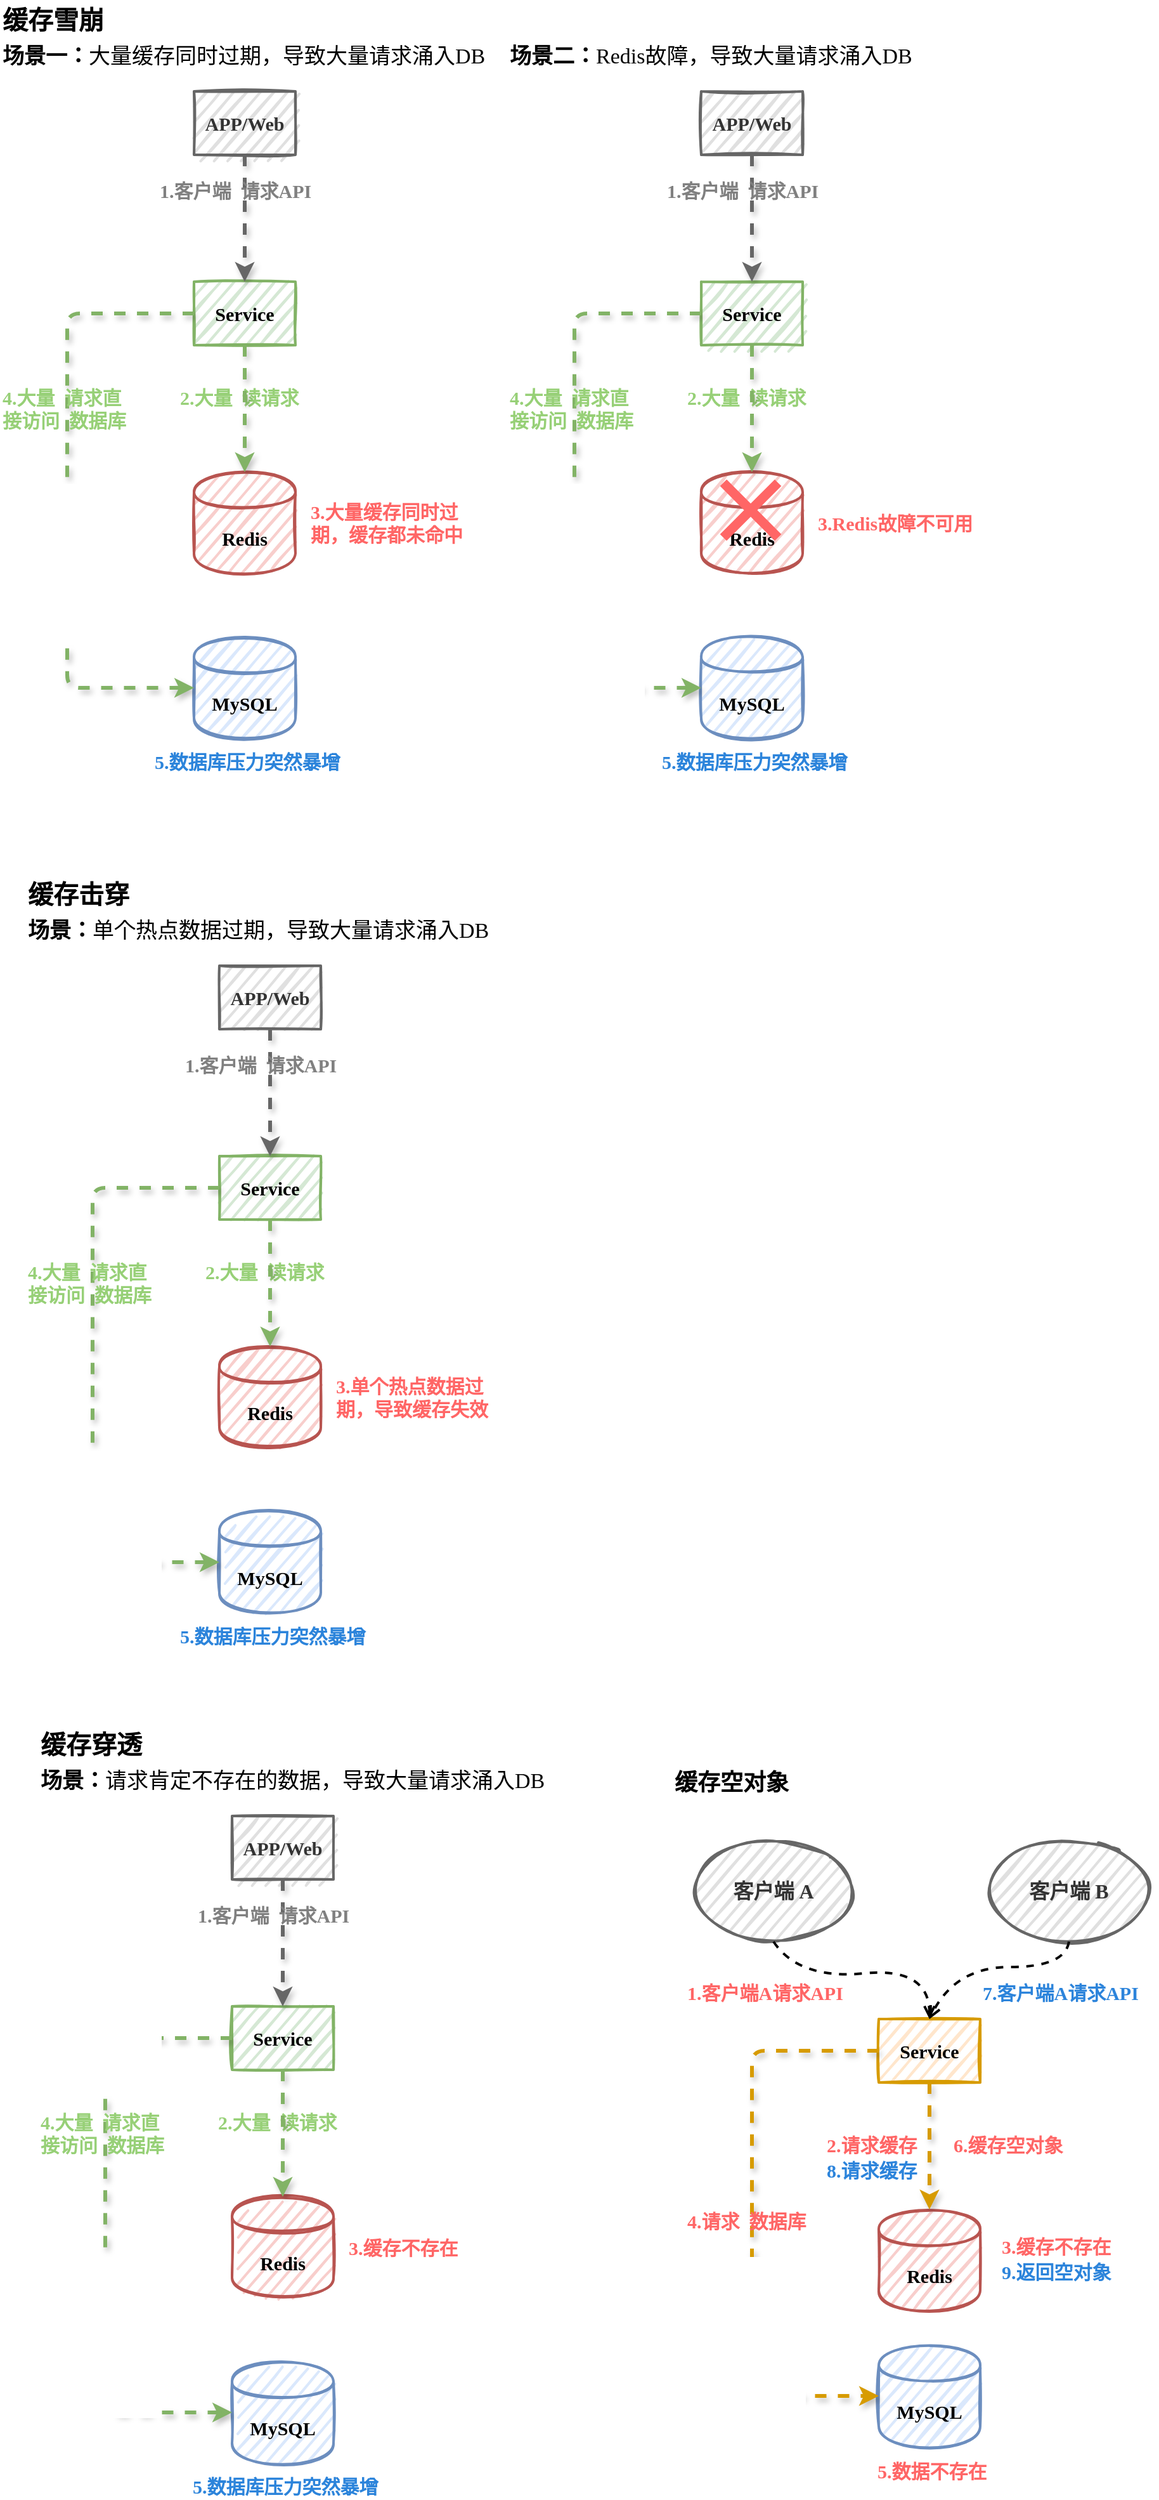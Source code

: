 <mxfile version="13.9.9" type="device"><diagram id="j3meHKC-r8wAE-S3m5lt" name="第 1 页"><mxGraphModel dx="1422" dy="822" grid="1" gridSize="10" guides="1" tooltips="1" connect="1" arrows="1" fold="1" page="1" pageScale="1" pageWidth="827" pageHeight="1169" math="0" shadow="0"><root><mxCell id="0"/><mxCell id="1" parent="0"/><mxCell id="HryZ3epUiU2jBsp27ka7-1" value="" style="group" parent="1" vertex="1" connectable="0"><mxGeometry x="30" y="40" width="773" height="610" as="geometry"/></mxCell><mxCell id="HryZ3epUiU2jBsp27ka7-2" value="&lt;b&gt;Service&lt;/b&gt;" style="whiteSpace=wrap;html=1;fontFamily=Comic Sans MS;fontSize=15;strokeWidth=2;fillColor=#d5e8d4;sketch=1;fillWeight=2;hachureGap=8;fillStyle=auto;strokeColor=#82b366;" parent="HryZ3epUiU2jBsp27ka7-1" vertex="1"><mxGeometry x="153" y="222" width="80" height="50" as="geometry"/></mxCell><mxCell id="HryZ3epUiU2jBsp27ka7-3" value="&lt;b&gt;Redis&lt;/b&gt;" style="shape=cylinder;whiteSpace=wrap;html=1;boundedLbl=1;backgroundOutline=1;fontFamily=Comic Sans MS;fontSize=15;strokeColor=#b85450;strokeWidth=2;fillColor=#f8cecc;sketch=1;fillWeight=2;hachureGap=8;fillStyle=auto;" parent="HryZ3epUiU2jBsp27ka7-1" vertex="1"><mxGeometry x="153" y="372" width="80" height="80" as="geometry"/></mxCell><mxCell id="HryZ3epUiU2jBsp27ka7-4" value="&lt;b&gt;MySQL&lt;/b&gt;" style="shape=cylinder;whiteSpace=wrap;html=1;boundedLbl=1;backgroundOutline=1;fontFamily=Comic Sans MS;fontSize=15;strokeColor=#6c8ebf;strokeWidth=2;fillColor=#dae8fc;sketch=1;fillWeight=2;hachureGap=8;fillStyle=auto;" parent="HryZ3epUiU2jBsp27ka7-1" vertex="1"><mxGeometry x="153" y="502" width="80" height="80" as="geometry"/></mxCell><mxCell id="HryZ3epUiU2jBsp27ka7-5" value="" style="edgeStyle=elbowEdgeStyle;elbow=horizontal;endArrow=classic;html=1;shadow=1;dashed=1;strokeWidth=3;fontFamily=Comic Sans MS;fontSize=15;fontColor=#B5739D;exitX=0;exitY=0.5;exitDx=0;exitDy=0;entryX=0;entryY=0.5;entryDx=0;entryDy=0;fillColor=#d5e8d4;strokeColor=#82b366;" parent="HryZ3epUiU2jBsp27ka7-1" source="HryZ3epUiU2jBsp27ka7-2" target="HryZ3epUiU2jBsp27ka7-4" edge="1"><mxGeometry width="50" height="50" relative="1" as="geometry"><mxPoint x="-67" y="422" as="sourcePoint"/><mxPoint x="153" y="542" as="targetPoint"/><Array as="points"><mxPoint x="53" y="402"/></Array></mxGeometry></mxCell><mxCell id="HryZ3epUiU2jBsp27ka7-6" value="3.大量缓存同时过&lt;br&gt;期，缓存都未命中" style="text;html=1;align=left;verticalAlign=middle;resizable=0;points=[];autosize=1;fontSize=15;fontFamily=Comic Sans MS;fontStyle=1;rotation=0;fontColor=#FF6666;" parent="HryZ3epUiU2jBsp27ka7-1" vertex="1"><mxGeometry x="243" y="392" width="140" height="40" as="geometry"/></mxCell><mxCell id="HryZ3epUiU2jBsp27ka7-7" value="4.大量&amp;nbsp; 请求直&lt;br&gt;接访问&amp;nbsp; 数据库" style="text;html=1;align=left;verticalAlign=middle;resizable=0;points=[];autosize=1;fontSize=15;fontFamily=Comic Sans MS;fontStyle=1;rotation=0;fontColor=#97D077;" parent="HryZ3epUiU2jBsp27ka7-1" vertex="1"><mxGeometry y="302" width="120" height="40" as="geometry"/></mxCell><mxCell id="HryZ3epUiU2jBsp27ka7-8" value="&lt;b&gt;APP/Web&lt;/b&gt;" style="whiteSpace=wrap;html=1;fontFamily=Comic Sans MS;fontSize=15;strokeWidth=2;sketch=1;fillWeight=2;hachureGap=8;fillStyle=auto;strokeColor=#666666;fontColor=#333333;fillColor=#E0E0E0;" parent="HryZ3epUiU2jBsp27ka7-1" vertex="1"><mxGeometry x="153" y="72" width="80" height="50" as="geometry"/></mxCell><mxCell id="HryZ3epUiU2jBsp27ka7-9" value="" style="endArrow=classic;html=1;shadow=1;dashed=1;strokeWidth=3;fontFamily=Comic Sans MS;fontSize=15;fontColor=#000000;exitX=0.5;exitY=1;exitDx=0;exitDy=0;entryX=0.5;entryY=0;entryDx=0;entryDy=0;fillColor=#f5f5f5;strokeColor=#666666;" parent="HryZ3epUiU2jBsp27ka7-1" source="HryZ3epUiU2jBsp27ka7-8" target="HryZ3epUiU2jBsp27ka7-2" edge="1"><mxGeometry width="50" height="50" relative="1" as="geometry"><mxPoint x="-67" y="452" as="sourcePoint"/><mxPoint x="-17" y="402" as="targetPoint"/></mxGeometry></mxCell><mxCell id="HryZ3epUiU2jBsp27ka7-10" value="1.客户端&amp;nbsp; 请求API" style="text;html=1;align=left;verticalAlign=middle;resizable=0;points=[];autosize=1;fontSize=15;fontFamily=Comic Sans MS;fontStyle=1;rotation=0;fontColor=#808080;" parent="HryZ3epUiU2jBsp27ka7-1" vertex="1"><mxGeometry x="124" y="140" width="150" height="20" as="geometry"/></mxCell><mxCell id="HryZ3epUiU2jBsp27ka7-11" value="缓存雪崩" style="text;html=1;align=left;verticalAlign=middle;resizable=0;points=[];autosize=1;fontSize=20;fontFamily=Comic Sans MS;fontStyle=1;rotation=0;" parent="HryZ3epUiU2jBsp27ka7-1" vertex="1"><mxGeometry width="100" height="30" as="geometry"/></mxCell><mxCell id="HryZ3epUiU2jBsp27ka7-12" value="&lt;span style=&quot;font-weight: 700 ; font-size: 17px&quot;&gt;场景一：&lt;/span&gt;&lt;span style=&quot;font-size: 17px&quot;&gt;大量缓存同时过期，导致大量请求涌入DB&lt;/span&gt;" style="text;html=1;align=left;verticalAlign=middle;resizable=0;points=[];autosize=1;fontSize=17;fontFamily=Comic Sans MS;fontColor=#000000;" parent="HryZ3epUiU2jBsp27ka7-1" vertex="1"><mxGeometry y="30" width="400" height="30" as="geometry"/></mxCell><mxCell id="HryZ3epUiU2jBsp27ka7-13" value="5.数据库压力突然暴增" style="text;html=1;align=left;verticalAlign=middle;resizable=0;points=[];autosize=1;fontSize=15;fontFamily=Comic Sans MS;fontStyle=1;rotation=0;fontColor=#2C84DB;" parent="HryZ3epUiU2jBsp27ka7-1" vertex="1"><mxGeometry x="120" y="590" width="170" height="20" as="geometry"/></mxCell><mxCell id="HryZ3epUiU2jBsp27ka7-14" value="2.大量&amp;nbsp; 读请求" style="text;html=1;align=left;verticalAlign=middle;resizable=0;points=[];autosize=1;fontSize=15;fontFamily=Comic Sans MS;fontStyle=1;rotation=0;fontColor=#97D077;" parent="HryZ3epUiU2jBsp27ka7-1" vertex="1"><mxGeometry x="140" y="303" width="120" height="20" as="geometry"/></mxCell><mxCell id="HryZ3epUiU2jBsp27ka7-15" value="" style="endArrow=classic;html=1;shadow=1;dashed=1;strokeWidth=3;fontFamily=Comic Sans MS;fontSize=15;fontColor=#B5739D;entryX=0.5;entryY=0;entryDx=0;entryDy=0;exitX=0.5;exitY=1;exitDx=0;exitDy=0;fillColor=#d5e8d4;strokeColor=#82b366;" parent="HryZ3epUiU2jBsp27ka7-1" source="HryZ3epUiU2jBsp27ka7-2" target="HryZ3epUiU2jBsp27ka7-3" edge="1"><mxGeometry width="50" height="50" relative="1" as="geometry"><mxPoint x="193" y="272" as="sourcePoint"/><mxPoint x="193" y="372" as="targetPoint"/></mxGeometry></mxCell><mxCell id="HryZ3epUiU2jBsp27ka7-16" value="&lt;b&gt;Service&lt;/b&gt;" style="whiteSpace=wrap;html=1;fontFamily=Comic Sans MS;fontSize=15;strokeWidth=2;fillColor=#d5e8d4;sketch=1;fillWeight=2;hachureGap=8;fillStyle=auto;strokeColor=#82b366;" parent="HryZ3epUiU2jBsp27ka7-1" vertex="1"><mxGeometry x="553" y="222" width="80" height="50" as="geometry"/></mxCell><mxCell id="HryZ3epUiU2jBsp27ka7-17" value="&lt;b&gt;Redis&lt;/b&gt;" style="shape=cylinder;whiteSpace=wrap;html=1;boundedLbl=1;backgroundOutline=1;fontFamily=Comic Sans MS;fontSize=15;strokeColor=#b85450;strokeWidth=2;fillColor=#f8cecc;sketch=1;fillWeight=2;hachureGap=8;fillStyle=auto;" parent="HryZ3epUiU2jBsp27ka7-1" vertex="1"><mxGeometry x="553" y="372" width="80" height="80" as="geometry"/></mxCell><mxCell id="HryZ3epUiU2jBsp27ka7-18" value="&lt;b&gt;MySQL&lt;/b&gt;" style="shape=cylinder;whiteSpace=wrap;html=1;boundedLbl=1;backgroundOutline=1;fontFamily=Comic Sans MS;fontSize=15;strokeColor=#6c8ebf;strokeWidth=2;fillColor=#dae8fc;sketch=1;fillWeight=2;hachureGap=8;fillStyle=auto;" parent="HryZ3epUiU2jBsp27ka7-1" vertex="1"><mxGeometry x="553" y="502" width="80" height="80" as="geometry"/></mxCell><mxCell id="HryZ3epUiU2jBsp27ka7-19" value="" style="edgeStyle=elbowEdgeStyle;elbow=horizontal;endArrow=classic;html=1;shadow=1;dashed=1;strokeWidth=3;fontFamily=Comic Sans MS;fontSize=15;fontColor=#B5739D;exitX=0;exitY=0.5;exitDx=0;exitDy=0;entryX=0;entryY=0.5;entryDx=0;entryDy=0;fillColor=#d5e8d4;strokeColor=#82b366;" parent="HryZ3epUiU2jBsp27ka7-1" source="HryZ3epUiU2jBsp27ka7-16" target="HryZ3epUiU2jBsp27ka7-18" edge="1"><mxGeometry width="50" height="50" relative="1" as="geometry"><mxPoint x="333" y="422" as="sourcePoint"/><mxPoint x="553" y="542" as="targetPoint"/><Array as="points"><mxPoint x="453" y="402"/></Array></mxGeometry></mxCell><mxCell id="HryZ3epUiU2jBsp27ka7-20" value="3.Redis故障不可用" style="text;html=1;align=left;verticalAlign=middle;resizable=0;points=[];autosize=1;fontSize=15;fontFamily=Comic Sans MS;fontStyle=1;rotation=0;fontColor=#FF6666;" parent="HryZ3epUiU2jBsp27ka7-1" vertex="1"><mxGeometry x="643" y="402" width="140" height="20" as="geometry"/></mxCell><mxCell id="HryZ3epUiU2jBsp27ka7-21" value="4.大量&amp;nbsp; 请求直&lt;br&gt;接访问&amp;nbsp; 数据库" style="text;html=1;align=left;verticalAlign=middle;resizable=0;points=[];autosize=1;fontSize=15;fontFamily=Comic Sans MS;fontStyle=1;rotation=0;fontColor=#97D077;" parent="HryZ3epUiU2jBsp27ka7-1" vertex="1"><mxGeometry x="400" y="302" width="120" height="40" as="geometry"/></mxCell><mxCell id="HryZ3epUiU2jBsp27ka7-22" value="&lt;b&gt;APP/Web&lt;/b&gt;" style="whiteSpace=wrap;html=1;fontFamily=Comic Sans MS;fontSize=15;strokeWidth=2;sketch=1;fillWeight=2;hachureGap=8;fillStyle=auto;strokeColor=#666666;fontColor=#333333;fillColor=#E0E0E0;" parent="HryZ3epUiU2jBsp27ka7-1" vertex="1"><mxGeometry x="553" y="72" width="80" height="50" as="geometry"/></mxCell><mxCell id="HryZ3epUiU2jBsp27ka7-23" value="" style="endArrow=classic;html=1;shadow=1;dashed=1;strokeWidth=3;fontFamily=Comic Sans MS;fontSize=15;fontColor=#000000;exitX=0.5;exitY=1;exitDx=0;exitDy=0;entryX=0.5;entryY=0;entryDx=0;entryDy=0;fillColor=#f5f5f5;strokeColor=#666666;" parent="HryZ3epUiU2jBsp27ka7-1" source="HryZ3epUiU2jBsp27ka7-22" target="HryZ3epUiU2jBsp27ka7-16" edge="1"><mxGeometry width="50" height="50" relative="1" as="geometry"><mxPoint x="333" y="452" as="sourcePoint"/><mxPoint x="383" y="402" as="targetPoint"/></mxGeometry></mxCell><mxCell id="HryZ3epUiU2jBsp27ka7-24" value="1.客户端&amp;nbsp; 请求API" style="text;html=1;align=left;verticalAlign=middle;resizable=0;points=[];autosize=1;fontSize=15;fontFamily=Comic Sans MS;fontStyle=1;rotation=0;fontColor=#808080;" parent="HryZ3epUiU2jBsp27ka7-1" vertex="1"><mxGeometry x="524" y="140" width="150" height="20" as="geometry"/></mxCell><mxCell id="HryZ3epUiU2jBsp27ka7-25" value="&lt;span style=&quot;font-weight: 700 ; font-size: 17px&quot;&gt;场景二：&lt;/span&gt;&lt;span style=&quot;font-size: 17px&quot;&gt;Redis故障，导致大量请求涌入DB&lt;/span&gt;" style="text;html=1;align=left;verticalAlign=middle;resizable=0;points=[];autosize=1;fontSize=17;fontFamily=Comic Sans MS;fontColor=#000000;" parent="HryZ3epUiU2jBsp27ka7-1" vertex="1"><mxGeometry x="400" y="30" width="340" height="30" as="geometry"/></mxCell><mxCell id="HryZ3epUiU2jBsp27ka7-26" value="5.数据库压力突然暴增" style="text;html=1;align=left;verticalAlign=middle;resizable=0;points=[];autosize=1;fontSize=15;fontFamily=Comic Sans MS;fontStyle=1;rotation=0;fontColor=#2C84DB;" parent="HryZ3epUiU2jBsp27ka7-1" vertex="1"><mxGeometry x="520" y="590" width="170" height="20" as="geometry"/></mxCell><mxCell id="HryZ3epUiU2jBsp27ka7-27" value="2.大量&amp;nbsp; 读请求" style="text;html=1;align=left;verticalAlign=middle;resizable=0;points=[];autosize=1;fontSize=15;fontFamily=Comic Sans MS;fontStyle=1;rotation=0;fontColor=#97D077;" parent="HryZ3epUiU2jBsp27ka7-1" vertex="1"><mxGeometry x="540" y="303" width="120" height="20" as="geometry"/></mxCell><mxCell id="HryZ3epUiU2jBsp27ka7-28" value="" style="endArrow=classic;html=1;shadow=1;dashed=1;strokeWidth=3;fontFamily=Comic Sans MS;fontSize=15;fontColor=#B5739D;entryX=0.5;entryY=0;entryDx=0;entryDy=0;exitX=0.5;exitY=1;exitDx=0;exitDy=0;fillColor=#d5e8d4;strokeColor=#82b366;" parent="HryZ3epUiU2jBsp27ka7-1" source="HryZ3epUiU2jBsp27ka7-16" target="HryZ3epUiU2jBsp27ka7-17" edge="1"><mxGeometry width="50" height="50" relative="1" as="geometry"><mxPoint x="593" y="272" as="sourcePoint"/><mxPoint x="593" y="372" as="targetPoint"/></mxGeometry></mxCell><mxCell id="HryZ3epUiU2jBsp27ka7-29" value="" style="shape=cross;whiteSpace=wrap;html=1;labelBackgroundColor=none;fontFamily=Comic Sans MS;fontSize=17;align=left;rotation=45;size=0.106;fillColor=#FF6666;strokeColor=#FF6666;" parent="HryZ3epUiU2jBsp27ka7-1" vertex="1"><mxGeometry x="562" y="372" width="60" height="60" as="geometry"/></mxCell><mxCell id="HryZ3epUiU2jBsp27ka7-30" value="" style="group" parent="1" vertex="1" connectable="0"><mxGeometry x="60" y="1399" width="490" height="610" as="geometry"/></mxCell><mxCell id="HryZ3epUiU2jBsp27ka7-31" value="&lt;b&gt;Service&lt;/b&gt;" style="whiteSpace=wrap;html=1;fontFamily=Comic Sans MS;fontSize=15;strokeWidth=2;fillColor=#d5e8d4;sketch=1;fillWeight=2;hachureGap=8;fillStyle=auto;strokeColor=#82b366;" parent="HryZ3epUiU2jBsp27ka7-30" vertex="1"><mxGeometry x="153" y="222" width="80" height="50" as="geometry"/></mxCell><mxCell id="HryZ3epUiU2jBsp27ka7-32" value="&lt;b&gt;Redis&lt;/b&gt;" style="shape=cylinder;whiteSpace=wrap;html=1;boundedLbl=1;backgroundOutline=1;fontFamily=Comic Sans MS;fontSize=15;strokeColor=#b85450;strokeWidth=2;fillColor=#f8cecc;sketch=1;fillWeight=2;hachureGap=8;fillStyle=auto;" parent="HryZ3epUiU2jBsp27ka7-30" vertex="1"><mxGeometry x="153" y="372" width="80" height="80" as="geometry"/></mxCell><mxCell id="HryZ3epUiU2jBsp27ka7-33" value="&lt;b&gt;MySQL&lt;/b&gt;" style="shape=cylinder;whiteSpace=wrap;html=1;boundedLbl=1;backgroundOutline=1;fontFamily=Comic Sans MS;fontSize=15;strokeColor=#6c8ebf;strokeWidth=2;fillColor=#dae8fc;sketch=1;fillWeight=2;hachureGap=8;fillStyle=auto;" parent="HryZ3epUiU2jBsp27ka7-30" vertex="1"><mxGeometry x="153" y="502" width="80" height="80" as="geometry"/></mxCell><mxCell id="HryZ3epUiU2jBsp27ka7-34" value="" style="edgeStyle=elbowEdgeStyle;elbow=horizontal;endArrow=classic;html=1;shadow=1;dashed=1;strokeWidth=3;fontFamily=Comic Sans MS;fontSize=15;fontColor=#B5739D;exitX=0;exitY=0.5;exitDx=0;exitDy=0;entryX=0;entryY=0.5;entryDx=0;entryDy=0;fillColor=#d5e8d4;strokeColor=#82b366;" parent="HryZ3epUiU2jBsp27ka7-30" source="HryZ3epUiU2jBsp27ka7-31" target="HryZ3epUiU2jBsp27ka7-33" edge="1"><mxGeometry width="50" height="50" relative="1" as="geometry"><mxPoint x="-734" y="382" as="sourcePoint"/><mxPoint x="-514" y="502" as="targetPoint"/><Array as="points"><mxPoint x="53" y="402"/></Array></mxGeometry></mxCell><mxCell id="HryZ3epUiU2jBsp27ka7-35" value="3.缓存不存在" style="text;html=1;align=left;verticalAlign=middle;resizable=0;points=[];autosize=1;fontSize=15;fontFamily=Comic Sans MS;fontStyle=1;rotation=0;fontColor=#FF6666;" parent="HryZ3epUiU2jBsp27ka7-30" vertex="1"><mxGeometry x="243" y="402" width="110" height="20" as="geometry"/></mxCell><mxCell id="HryZ3epUiU2jBsp27ka7-36" value="4.大量&amp;nbsp; 请求直&lt;br&gt;接访问&amp;nbsp; 数据库" style="text;html=1;align=left;verticalAlign=middle;resizable=0;points=[];autosize=1;fontSize=15;fontFamily=Comic Sans MS;fontStyle=1;rotation=0;fontColor=#97D077;" parent="HryZ3epUiU2jBsp27ka7-30" vertex="1"><mxGeometry y="302" width="120" height="40" as="geometry"/></mxCell><mxCell id="HryZ3epUiU2jBsp27ka7-37" value="&lt;b&gt;APP/Web&lt;/b&gt;" style="whiteSpace=wrap;html=1;fontFamily=Comic Sans MS;fontSize=15;strokeWidth=2;sketch=1;fillWeight=2;hachureGap=8;fillStyle=auto;strokeColor=#666666;fontColor=#333333;fillColor=#E0E0E0;" parent="HryZ3epUiU2jBsp27ka7-30" vertex="1"><mxGeometry x="153" y="72" width="80" height="50" as="geometry"/></mxCell><mxCell id="HryZ3epUiU2jBsp27ka7-38" value="" style="endArrow=classic;html=1;shadow=1;dashed=1;strokeWidth=3;fontFamily=Comic Sans MS;fontSize=15;fontColor=#000000;exitX=0.5;exitY=1;exitDx=0;exitDy=0;entryX=0.5;entryY=0;entryDx=0;entryDy=0;fillColor=#f5f5f5;strokeColor=#666666;" parent="HryZ3epUiU2jBsp27ka7-30" source="HryZ3epUiU2jBsp27ka7-37" target="HryZ3epUiU2jBsp27ka7-31" edge="1"><mxGeometry width="50" height="50" relative="1" as="geometry"><mxPoint x="-734" y="412" as="sourcePoint"/><mxPoint x="-684" y="362" as="targetPoint"/></mxGeometry></mxCell><mxCell id="HryZ3epUiU2jBsp27ka7-39" value="1.客户端&amp;nbsp; 请求API" style="text;html=1;align=left;verticalAlign=middle;resizable=0;points=[];autosize=1;fontSize=15;fontFamily=Comic Sans MS;fontStyle=1;rotation=0;fontColor=#808080;" parent="HryZ3epUiU2jBsp27ka7-30" vertex="1"><mxGeometry x="124" y="140" width="150" height="20" as="geometry"/></mxCell><mxCell id="HryZ3epUiU2jBsp27ka7-40" value="&lt;span style=&quot;font-weight: 700 ; font-size: 17px&quot;&gt;场景：&lt;/span&gt;&lt;span style=&quot;font-size: 17px&quot;&gt;请求肯定不存在的数据，导致大量请求涌入DB&lt;/span&gt;" style="text;html=1;align=left;verticalAlign=middle;resizable=0;points=[];autosize=1;fontSize=17;fontFamily=Comic Sans MS;fontColor=#000000;" parent="HryZ3epUiU2jBsp27ka7-30" vertex="1"><mxGeometry y="30" width="410" height="30" as="geometry"/></mxCell><mxCell id="HryZ3epUiU2jBsp27ka7-41" value="5.数据库压力突然暴增" style="text;html=1;align=left;verticalAlign=middle;resizable=0;points=[];autosize=1;fontSize=15;fontFamily=Comic Sans MS;fontStyle=1;rotation=0;fontColor=#2C84DB;" parent="HryZ3epUiU2jBsp27ka7-30" vertex="1"><mxGeometry x="120" y="590" width="170" height="20" as="geometry"/></mxCell><mxCell id="HryZ3epUiU2jBsp27ka7-42" value="2.大量&amp;nbsp; 读请求" style="text;html=1;align=left;verticalAlign=middle;resizable=0;points=[];autosize=1;fontSize=15;fontFamily=Comic Sans MS;fontStyle=1;rotation=0;fontColor=#97D077;" parent="HryZ3epUiU2jBsp27ka7-30" vertex="1"><mxGeometry x="140" y="303" width="120" height="20" as="geometry"/></mxCell><mxCell id="HryZ3epUiU2jBsp27ka7-43" value="" style="endArrow=classic;html=1;shadow=1;dashed=1;strokeWidth=3;fontFamily=Comic Sans MS;fontSize=15;fontColor=#B5739D;entryX=0.5;entryY=0;entryDx=0;entryDy=0;exitX=0.5;exitY=1;exitDx=0;exitDy=0;fillColor=#d5e8d4;strokeColor=#82b366;" parent="HryZ3epUiU2jBsp27ka7-30" source="HryZ3epUiU2jBsp27ka7-31" target="HryZ3epUiU2jBsp27ka7-32" edge="1"><mxGeometry width="50" height="50" relative="1" as="geometry"><mxPoint x="-474" y="232" as="sourcePoint"/><mxPoint x="-474" y="332" as="targetPoint"/></mxGeometry></mxCell><mxCell id="HryZ3epUiU2jBsp27ka7-44" value="缓存穿透" style="text;html=1;align=left;verticalAlign=middle;resizable=0;points=[];autosize=1;fontSize=20;fontFamily=Comic Sans MS;fontStyle=1;rotation=0;" parent="HryZ3epUiU2jBsp27ka7-30" vertex="1"><mxGeometry width="100" height="30" as="geometry"/></mxCell><mxCell id="HryZ3epUiU2jBsp27ka7-45" value="" style="group" parent="1" vertex="1" connectable="0"><mxGeometry x="50" y="729" width="383" height="610" as="geometry"/></mxCell><mxCell id="HryZ3epUiU2jBsp27ka7-46" value="&lt;b&gt;Service&lt;/b&gt;" style="whiteSpace=wrap;html=1;fontFamily=Comic Sans MS;fontSize=15;strokeWidth=2;fillColor=#d5e8d4;sketch=1;fillWeight=2;hachureGap=8;fillStyle=auto;strokeColor=#82b366;" parent="HryZ3epUiU2jBsp27ka7-45" vertex="1"><mxGeometry x="153" y="222" width="80" height="50" as="geometry"/></mxCell><mxCell id="HryZ3epUiU2jBsp27ka7-47" value="&lt;b&gt;Redis&lt;/b&gt;" style="shape=cylinder;whiteSpace=wrap;html=1;boundedLbl=1;backgroundOutline=1;fontFamily=Comic Sans MS;fontSize=15;strokeColor=#b85450;strokeWidth=2;fillColor=#f8cecc;sketch=1;fillWeight=2;hachureGap=8;fillStyle=auto;" parent="HryZ3epUiU2jBsp27ka7-45" vertex="1"><mxGeometry x="153" y="372" width="80" height="80" as="geometry"/></mxCell><mxCell id="HryZ3epUiU2jBsp27ka7-48" value="&lt;b&gt;MySQL&lt;/b&gt;" style="shape=cylinder;whiteSpace=wrap;html=1;boundedLbl=1;backgroundOutline=1;fontFamily=Comic Sans MS;fontSize=15;strokeColor=#6c8ebf;strokeWidth=2;fillColor=#dae8fc;sketch=1;fillWeight=2;hachureGap=8;fillStyle=auto;" parent="HryZ3epUiU2jBsp27ka7-45" vertex="1"><mxGeometry x="153" y="502" width="80" height="80" as="geometry"/></mxCell><mxCell id="HryZ3epUiU2jBsp27ka7-49" value="" style="edgeStyle=elbowEdgeStyle;elbow=horizontal;endArrow=classic;html=1;shadow=1;dashed=1;strokeWidth=3;fontFamily=Comic Sans MS;fontSize=15;fontColor=#B5739D;exitX=0;exitY=0.5;exitDx=0;exitDy=0;entryX=0;entryY=0.5;entryDx=0;entryDy=0;fillColor=#d5e8d4;strokeColor=#82b366;" parent="HryZ3epUiU2jBsp27ka7-45" source="HryZ3epUiU2jBsp27ka7-46" target="HryZ3epUiU2jBsp27ka7-48" edge="1"><mxGeometry width="50" height="50" relative="1" as="geometry"><mxPoint x="-734" y="382" as="sourcePoint"/><mxPoint x="-514" y="502" as="targetPoint"/><Array as="points"><mxPoint x="53" y="402"/></Array></mxGeometry></mxCell><mxCell id="HryZ3epUiU2jBsp27ka7-50" value="3.单个热点数据过&lt;br&gt;期，导致缓存失效" style="text;html=1;align=left;verticalAlign=middle;resizable=0;points=[];autosize=1;fontSize=15;fontFamily=Comic Sans MS;fontStyle=1;rotation=0;fontColor=#FF6666;" parent="HryZ3epUiU2jBsp27ka7-45" vertex="1"><mxGeometry x="243" y="392" width="140" height="40" as="geometry"/></mxCell><mxCell id="HryZ3epUiU2jBsp27ka7-51" value="4.大量&amp;nbsp; 请求直&lt;br&gt;接访问&amp;nbsp; 数据库" style="text;html=1;align=left;verticalAlign=middle;resizable=0;points=[];autosize=1;fontSize=15;fontFamily=Comic Sans MS;fontStyle=1;rotation=0;fontColor=#97D077;" parent="HryZ3epUiU2jBsp27ka7-45" vertex="1"><mxGeometry y="302" width="120" height="40" as="geometry"/></mxCell><mxCell id="HryZ3epUiU2jBsp27ka7-52" value="&lt;b&gt;APP/Web&lt;/b&gt;" style="whiteSpace=wrap;html=1;fontFamily=Comic Sans MS;fontSize=15;strokeWidth=2;sketch=1;fillWeight=2;hachureGap=8;fillStyle=auto;strokeColor=#666666;fontColor=#333333;fillColor=#E0E0E0;" parent="HryZ3epUiU2jBsp27ka7-45" vertex="1"><mxGeometry x="153" y="72" width="80" height="50" as="geometry"/></mxCell><mxCell id="HryZ3epUiU2jBsp27ka7-53" value="" style="endArrow=classic;html=1;shadow=1;dashed=1;strokeWidth=3;fontFamily=Comic Sans MS;fontSize=15;fontColor=#000000;exitX=0.5;exitY=1;exitDx=0;exitDy=0;entryX=0.5;entryY=0;entryDx=0;entryDy=0;fillColor=#f5f5f5;strokeColor=#666666;" parent="HryZ3epUiU2jBsp27ka7-45" source="HryZ3epUiU2jBsp27ka7-52" target="HryZ3epUiU2jBsp27ka7-46" edge="1"><mxGeometry width="50" height="50" relative="1" as="geometry"><mxPoint x="-734" y="412" as="sourcePoint"/><mxPoint x="-684" y="362" as="targetPoint"/></mxGeometry></mxCell><mxCell id="HryZ3epUiU2jBsp27ka7-54" value="1.客户端&amp;nbsp; 请求API" style="text;html=1;align=left;verticalAlign=middle;resizable=0;points=[];autosize=1;fontSize=15;fontFamily=Comic Sans MS;fontStyle=1;rotation=0;fontColor=#808080;" parent="HryZ3epUiU2jBsp27ka7-45" vertex="1"><mxGeometry x="124" y="140" width="150" height="20" as="geometry"/></mxCell><mxCell id="HryZ3epUiU2jBsp27ka7-55" value="&lt;span style=&quot;font-weight: 700 ; font-size: 17px&quot;&gt;场景：&lt;/span&gt;&lt;span style=&quot;font-size: 17px&quot;&gt;单个热点数据过期，导致大量请求涌入DB&lt;/span&gt;" style="text;html=1;align=left;verticalAlign=middle;resizable=0;points=[];autosize=1;fontSize=17;fontFamily=Comic Sans MS;fontColor=#000000;" parent="HryZ3epUiU2jBsp27ka7-45" vertex="1"><mxGeometry y="30" width="380" height="30" as="geometry"/></mxCell><mxCell id="HryZ3epUiU2jBsp27ka7-56" value="5.数据库压力突然暴增" style="text;html=1;align=left;verticalAlign=middle;resizable=0;points=[];autosize=1;fontSize=15;fontFamily=Comic Sans MS;fontStyle=1;rotation=0;fontColor=#2C84DB;" parent="HryZ3epUiU2jBsp27ka7-45" vertex="1"><mxGeometry x="120" y="590" width="170" height="20" as="geometry"/></mxCell><mxCell id="HryZ3epUiU2jBsp27ka7-57" value="2.大量&amp;nbsp; 读请求" style="text;html=1;align=left;verticalAlign=middle;resizable=0;points=[];autosize=1;fontSize=15;fontFamily=Comic Sans MS;fontStyle=1;rotation=0;fontColor=#97D077;" parent="HryZ3epUiU2jBsp27ka7-45" vertex="1"><mxGeometry x="140" y="303" width="120" height="20" as="geometry"/></mxCell><mxCell id="HryZ3epUiU2jBsp27ka7-58" value="" style="endArrow=classic;html=1;shadow=1;dashed=1;strokeWidth=3;fontFamily=Comic Sans MS;fontSize=15;fontColor=#B5739D;entryX=0.5;entryY=0;entryDx=0;entryDy=0;exitX=0.5;exitY=1;exitDx=0;exitDy=0;fillColor=#d5e8d4;strokeColor=#82b366;" parent="HryZ3epUiU2jBsp27ka7-45" source="HryZ3epUiU2jBsp27ka7-46" target="HryZ3epUiU2jBsp27ka7-47" edge="1"><mxGeometry width="50" height="50" relative="1" as="geometry"><mxPoint x="-474" y="232" as="sourcePoint"/><mxPoint x="-474" y="332" as="targetPoint"/></mxGeometry></mxCell><mxCell id="HryZ3epUiU2jBsp27ka7-59" value="缓存击穿" style="text;html=1;align=left;verticalAlign=middle;resizable=0;points=[];autosize=1;fontSize=20;fontFamily=Comic Sans MS;fontStyle=1;rotation=0;" parent="HryZ3epUiU2jBsp27ka7-45" vertex="1"><mxGeometry width="100" height="30" as="geometry"/></mxCell><mxCell id="_T_S8NzXjpMowVzpIT1f-13" value="&lt;b&gt;&lt;font style=&quot;font-size: 16px&quot;&gt;客户端 A&lt;/font&gt;&lt;/b&gt;" style="ellipse;whiteSpace=wrap;html=1;fontFamily=Comic Sans MS;fontSize=15;fontColor=#333333;strokeColor=#666666;strokeWidth=2;fillColor=#E0E0E0;sketch=1;fillWeight=2;hachureGap=8;fillStyle=auto;" vertex="1" parent="1"><mxGeometry x="580" y="1490" width="120" height="80" as="geometry"/></mxCell><mxCell id="_T_S8NzXjpMowVzpIT1f-1" value="&lt;b&gt;Service&lt;/b&gt;" style="whiteSpace=wrap;html=1;fontFamily=Comic Sans MS;fontSize=15;strokeWidth=2;fillColor=#ffe6cc;sketch=1;fillWeight=2;hachureGap=8;fillStyle=auto;strokeColor=#d79b00;" vertex="1" parent="1"><mxGeometry x="723" y="1631" width="80" height="50" as="geometry"/></mxCell><mxCell id="_T_S8NzXjpMowVzpIT1f-2" value="&lt;b&gt;Redis&lt;/b&gt;" style="shape=cylinder;whiteSpace=wrap;html=1;boundedLbl=1;backgroundOutline=1;fontFamily=Comic Sans MS;fontSize=15;strokeColor=#b85450;strokeWidth=2;fillColor=#f8cecc;sketch=1;fillWeight=2;hachureGap=8;fillStyle=auto;" vertex="1" parent="1"><mxGeometry x="723" y="1781" width="80" height="80" as="geometry"/></mxCell><mxCell id="_T_S8NzXjpMowVzpIT1f-3" value="&lt;b&gt;MySQL&lt;/b&gt;" style="shape=cylinder;whiteSpace=wrap;html=1;boundedLbl=1;backgroundOutline=1;fontFamily=Comic Sans MS;fontSize=15;strokeColor=#6c8ebf;strokeWidth=2;fillColor=#dae8fc;sketch=1;fillWeight=2;hachureGap=8;fillStyle=auto;" vertex="1" parent="1"><mxGeometry x="723" y="1888" width="80" height="80" as="geometry"/></mxCell><mxCell id="_T_S8NzXjpMowVzpIT1f-4" value="" style="edgeStyle=elbowEdgeStyle;elbow=horizontal;endArrow=classic;html=1;shadow=1;dashed=1;strokeWidth=3;fontFamily=Comic Sans MS;fontSize=15;fontColor=#B5739D;exitX=0;exitY=0.5;exitDx=0;exitDy=0;entryX=0;entryY=0.5;entryDx=0;entryDy=0;fillColor=#ffe6cc;strokeColor=#d79b00;" edge="1" parent="1" source="_T_S8NzXjpMowVzpIT1f-1" target="_T_S8NzXjpMowVzpIT1f-3"><mxGeometry width="50" height="50" relative="1" as="geometry"><mxPoint x="-224" y="392" as="sourcePoint"/><mxPoint x="-4" y="512" as="targetPoint"/><Array as="points"><mxPoint x="623" y="1811"/></Array></mxGeometry></mxCell><mxCell id="_T_S8NzXjpMowVzpIT1f-5" value="3.缓存不存在" style="text;html=1;align=left;verticalAlign=middle;resizable=0;points=[];autosize=1;fontSize=15;fontFamily=Comic Sans MS;fontStyle=1;rotation=0;fontColor=#FF6666;" vertex="1" parent="1"><mxGeometry x="818" y="1800" width="110" height="20" as="geometry"/></mxCell><mxCell id="_T_S8NzXjpMowVzpIT1f-9" value="1.客户端A请求API" style="text;html=1;align=left;verticalAlign=middle;resizable=0;points=[];autosize=1;fontSize=15;fontFamily=Comic Sans MS;fontStyle=1;rotation=0;fontColor=#FF6666;" vertex="1" parent="1"><mxGeometry x="570" y="1600" width="140" height="20" as="geometry"/></mxCell><mxCell id="_T_S8NzXjpMowVzpIT1f-11" value="&lt;font color=&quot;#ff6666&quot;&gt;2.请求缓存&lt;/font&gt;" style="text;html=1;align=left;verticalAlign=middle;resizable=0;points=[];autosize=1;fontSize=15;fontFamily=Comic Sans MS;fontStyle=1;rotation=0;fontColor=#97D077;" vertex="1" parent="1"><mxGeometry x="680" y="1720" width="90" height="20" as="geometry"/></mxCell><mxCell id="_T_S8NzXjpMowVzpIT1f-12" value="" style="endArrow=classic;html=1;shadow=1;dashed=1;strokeWidth=3;fontFamily=Comic Sans MS;fontSize=15;fontColor=#B5739D;entryX=0.5;entryY=0;entryDx=0;entryDy=0;exitX=0.5;exitY=1;exitDx=0;exitDy=0;fillColor=#ffe6cc;strokeColor=#d79b00;" edge="1" parent="1" source="_T_S8NzXjpMowVzpIT1f-1" target="_T_S8NzXjpMowVzpIT1f-2"><mxGeometry width="50" height="50" relative="1" as="geometry"><mxPoint x="36" y="242" as="sourcePoint"/><mxPoint x="36" y="342" as="targetPoint"/></mxGeometry></mxCell><mxCell id="_T_S8NzXjpMowVzpIT1f-33" value="&lt;font style=&quot;font-size: 16px&quot;&gt;&lt;b&gt;客户端 B&lt;/b&gt;&lt;/font&gt;" style="ellipse;whiteSpace=wrap;html=1;fontFamily=Comic Sans MS;fontSize=15;fontColor=#333333;strokeColor=#666666;strokeWidth=2;fillColor=#E0E0E0;sketch=1;fillWeight=2;hachureGap=8;fillStyle=auto;" vertex="1" parent="1"><mxGeometry x="813" y="1490" width="120" height="80" as="geometry"/></mxCell><mxCell id="_T_S8NzXjpMowVzpIT1f-37" value="" style="curved=1;endArrow=open;html=1;entryX=0.5;entryY=0;entryDx=0;entryDy=0;exitX=0.5;exitY=1;exitDx=0;exitDy=0;strokeWidth=2;endFill=0;dashed=1;" edge="1" parent="1" source="_T_S8NzXjpMowVzpIT1f-13" target="_T_S8NzXjpMowVzpIT1f-1"><mxGeometry width="50" height="50" relative="1" as="geometry"><mxPoint x="660" y="1631" as="sourcePoint"/><mxPoint x="710" y="1581" as="targetPoint"/><Array as="points"><mxPoint x="660" y="1600"/><mxPoint x="763" y="1590"/></Array></mxGeometry></mxCell><mxCell id="_T_S8NzXjpMowVzpIT1f-41" value="" style="curved=1;endArrow=open;html=1;exitX=0.5;exitY=1;exitDx=0;exitDy=0;entryX=0.5;entryY=0;entryDx=0;entryDy=0;endFill=0;strokeWidth=2;dashed=1;" edge="1" parent="1" source="_T_S8NzXjpMowVzpIT1f-33" target="_T_S8NzXjpMowVzpIT1f-1"><mxGeometry width="50" height="50" relative="1" as="geometry"><mxPoint x="830" y="1570" as="sourcePoint"/><mxPoint x="763" y="1630" as="targetPoint"/><Array as="points"><mxPoint x="870" y="1590"/><mxPoint x="783" y="1590"/></Array></mxGeometry></mxCell><mxCell id="_T_S8NzXjpMowVzpIT1f-42" value="7.客户端A请求API" style="text;html=1;align=left;verticalAlign=middle;resizable=0;points=[];autosize=1;fontSize=15;fontFamily=Comic Sans MS;fontStyle=1;rotation=0;fontColor=#2C84DB;" vertex="1" parent="1"><mxGeometry x="803" y="1600" width="140" height="20" as="geometry"/></mxCell><mxCell id="_T_S8NzXjpMowVzpIT1f-43" value="&lt;font&gt;4.请求&amp;nbsp; 数据库&lt;/font&gt;" style="text;html=1;align=left;verticalAlign=middle;resizable=0;points=[];autosize=1;fontSize=15;fontFamily=Comic Sans MS;fontStyle=1;rotation=0;fontColor=#FF6666;" vertex="1" parent="1"><mxGeometry x="570" y="1780" width="120" height="20" as="geometry"/></mxCell><mxCell id="_T_S8NzXjpMowVzpIT1f-48" value="5.数据不存在" style="text;html=1;align=left;verticalAlign=middle;resizable=0;points=[];autosize=1;fontSize=15;fontFamily=Comic Sans MS;fontStyle=1;rotation=0;fontColor=#FF6666;" vertex="1" parent="1"><mxGeometry x="720" y="1977" width="110" height="20" as="geometry"/></mxCell><mxCell id="_T_S8NzXjpMowVzpIT1f-49" value="&lt;font&gt;6.&lt;/font&gt;&lt;span&gt;缓存空对象&lt;/span&gt;" style="text;html=1;align=left;verticalAlign=middle;resizable=0;points=[];autosize=1;fontSize=15;fontFamily=Comic Sans MS;fontStyle=1;rotation=0;fontColor=#FF6666;" vertex="1" parent="1"><mxGeometry x="780" y="1720" width="110" height="20" as="geometry"/></mxCell><mxCell id="_T_S8NzXjpMowVzpIT1f-50" value="&lt;font&gt;8.请求缓存&lt;/font&gt;" style="text;html=1;align=left;verticalAlign=middle;resizable=0;points=[];autosize=1;fontSize=15;fontFamily=Comic Sans MS;fontStyle=1;rotation=0;fontColor=#2C84DB;" vertex="1" parent="1"><mxGeometry x="680" y="1740" width="90" height="20" as="geometry"/></mxCell><mxCell id="_T_S8NzXjpMowVzpIT1f-52" value="9.返回空对象" style="text;html=1;align=left;verticalAlign=middle;resizable=0;points=[];autosize=1;fontSize=15;fontFamily=Comic Sans MS;fontStyle=1;rotation=0;fontColor=#2C84DB;" vertex="1" parent="1"><mxGeometry x="818" y="1820" width="110" height="20" as="geometry"/></mxCell><mxCell id="_T_S8NzXjpMowVzpIT1f-54" value="缓存空对象" style="text;html=1;align=left;verticalAlign=middle;resizable=0;points=[];autosize=1;fontSize=18;fontFamily=Comic Sans MS;fontStyle=1;rotation=0;" vertex="1" parent="1"><mxGeometry x="560" y="1430" width="110" height="30" as="geometry"/></mxCell></root></mxGraphModel></diagram></mxfile>